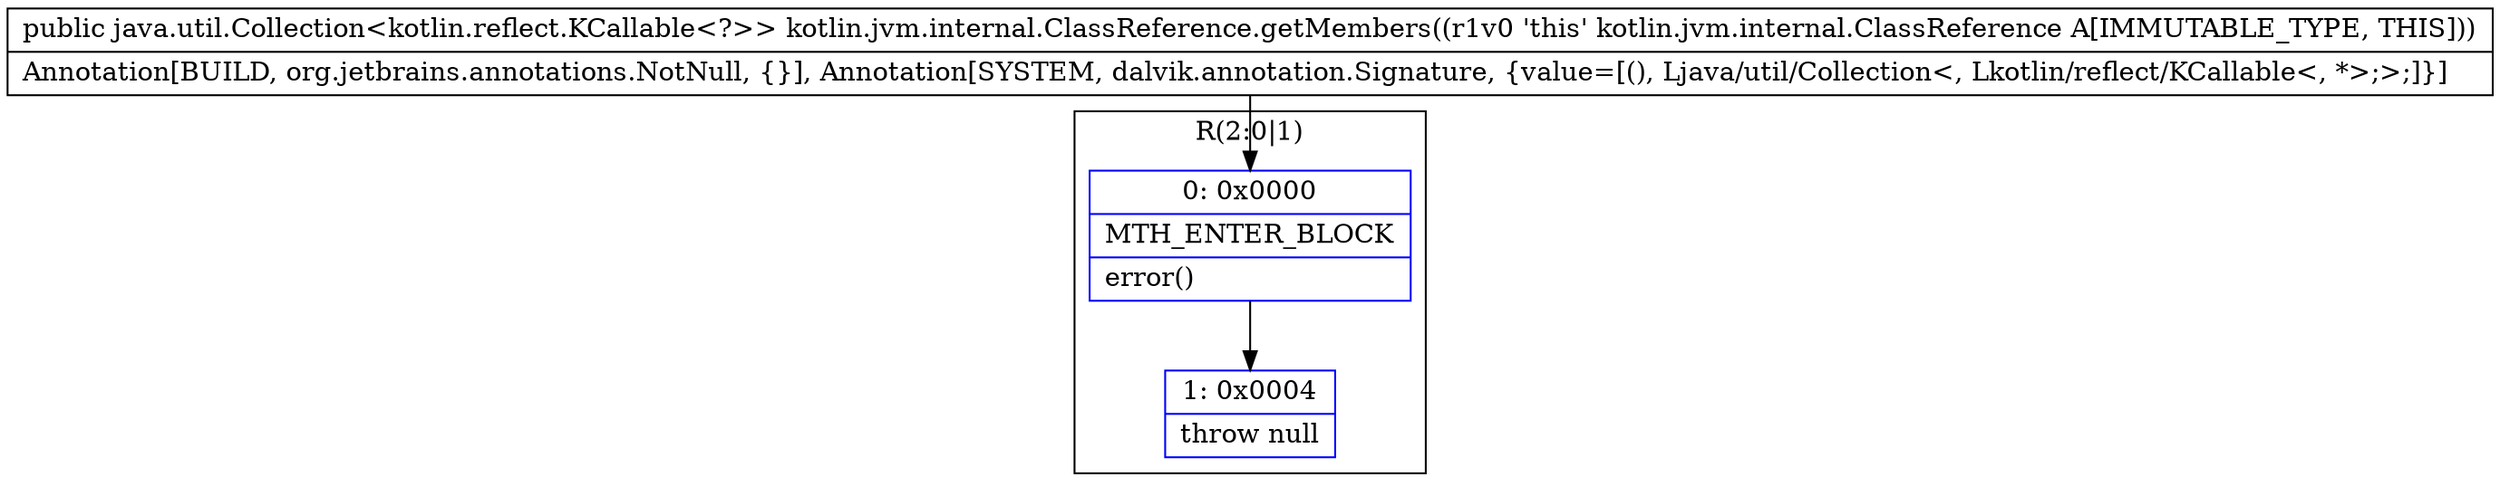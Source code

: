 digraph "CFG forkotlin.jvm.internal.ClassReference.getMembers()Ljava\/util\/Collection;" {
subgraph cluster_Region_755451346 {
label = "R(2:0|1)";
node [shape=record,color=blue];
Node_0 [shape=record,label="{0\:\ 0x0000|MTH_ENTER_BLOCK\l|error()\l}"];
Node_1 [shape=record,label="{1\:\ 0x0004|throw null\l}"];
}
MethodNode[shape=record,label="{public java.util.Collection\<kotlin.reflect.KCallable\<?\>\> kotlin.jvm.internal.ClassReference.getMembers((r1v0 'this' kotlin.jvm.internal.ClassReference A[IMMUTABLE_TYPE, THIS]))  | Annotation[BUILD, org.jetbrains.annotations.NotNull, \{\}], Annotation[SYSTEM, dalvik.annotation.Signature, \{value=[(), Ljava\/util\/Collection\<, Lkotlin\/reflect\/KCallable\<, *\>;\>;]\}]\l}"];
MethodNode -> Node_0;
Node_0 -> Node_1;
}

